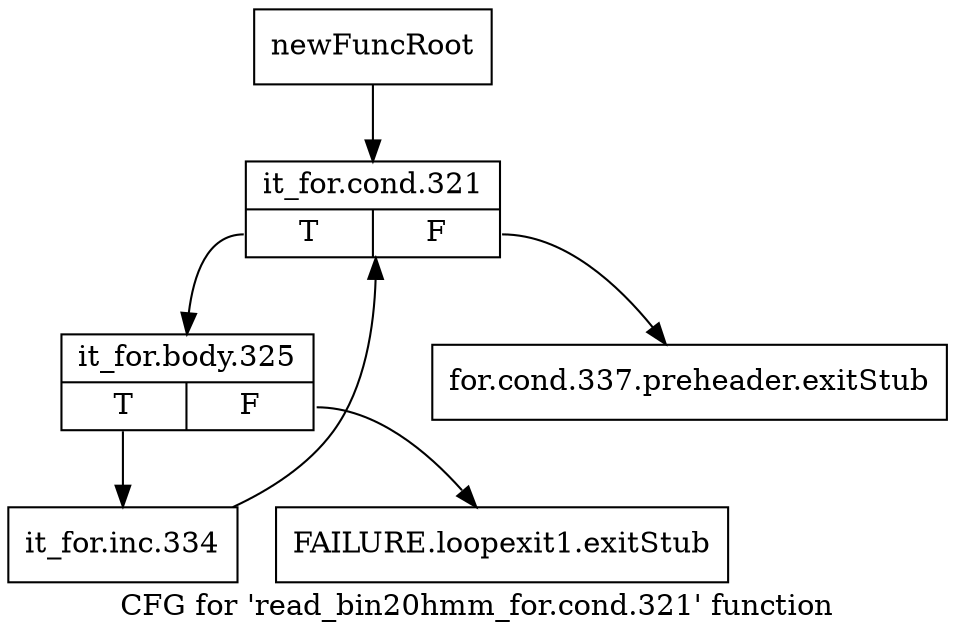 digraph "CFG for 'read_bin20hmm_for.cond.321' function" {
	label="CFG for 'read_bin20hmm_for.cond.321' function";

	Node0x30cd430 [shape=record,label="{newFuncRoot}"];
	Node0x30cd430 -> Node0x30cd520;
	Node0x30cd480 [shape=record,label="{for.cond.337.preheader.exitStub}"];
	Node0x30cd4d0 [shape=record,label="{FAILURE.loopexit1.exitStub}"];
	Node0x30cd520 [shape=record,label="{it_for.cond.321|{<s0>T|<s1>F}}"];
	Node0x30cd520:s0 -> Node0x30cd570;
	Node0x30cd520:s1 -> Node0x30cd480;
	Node0x30cd570 [shape=record,label="{it_for.body.325|{<s0>T|<s1>F}}"];
	Node0x30cd570:s0 -> Node0x30cd5c0;
	Node0x30cd570:s1 -> Node0x30cd4d0;
	Node0x30cd5c0 [shape=record,label="{it_for.inc.334}"];
	Node0x30cd5c0 -> Node0x30cd520;
}
